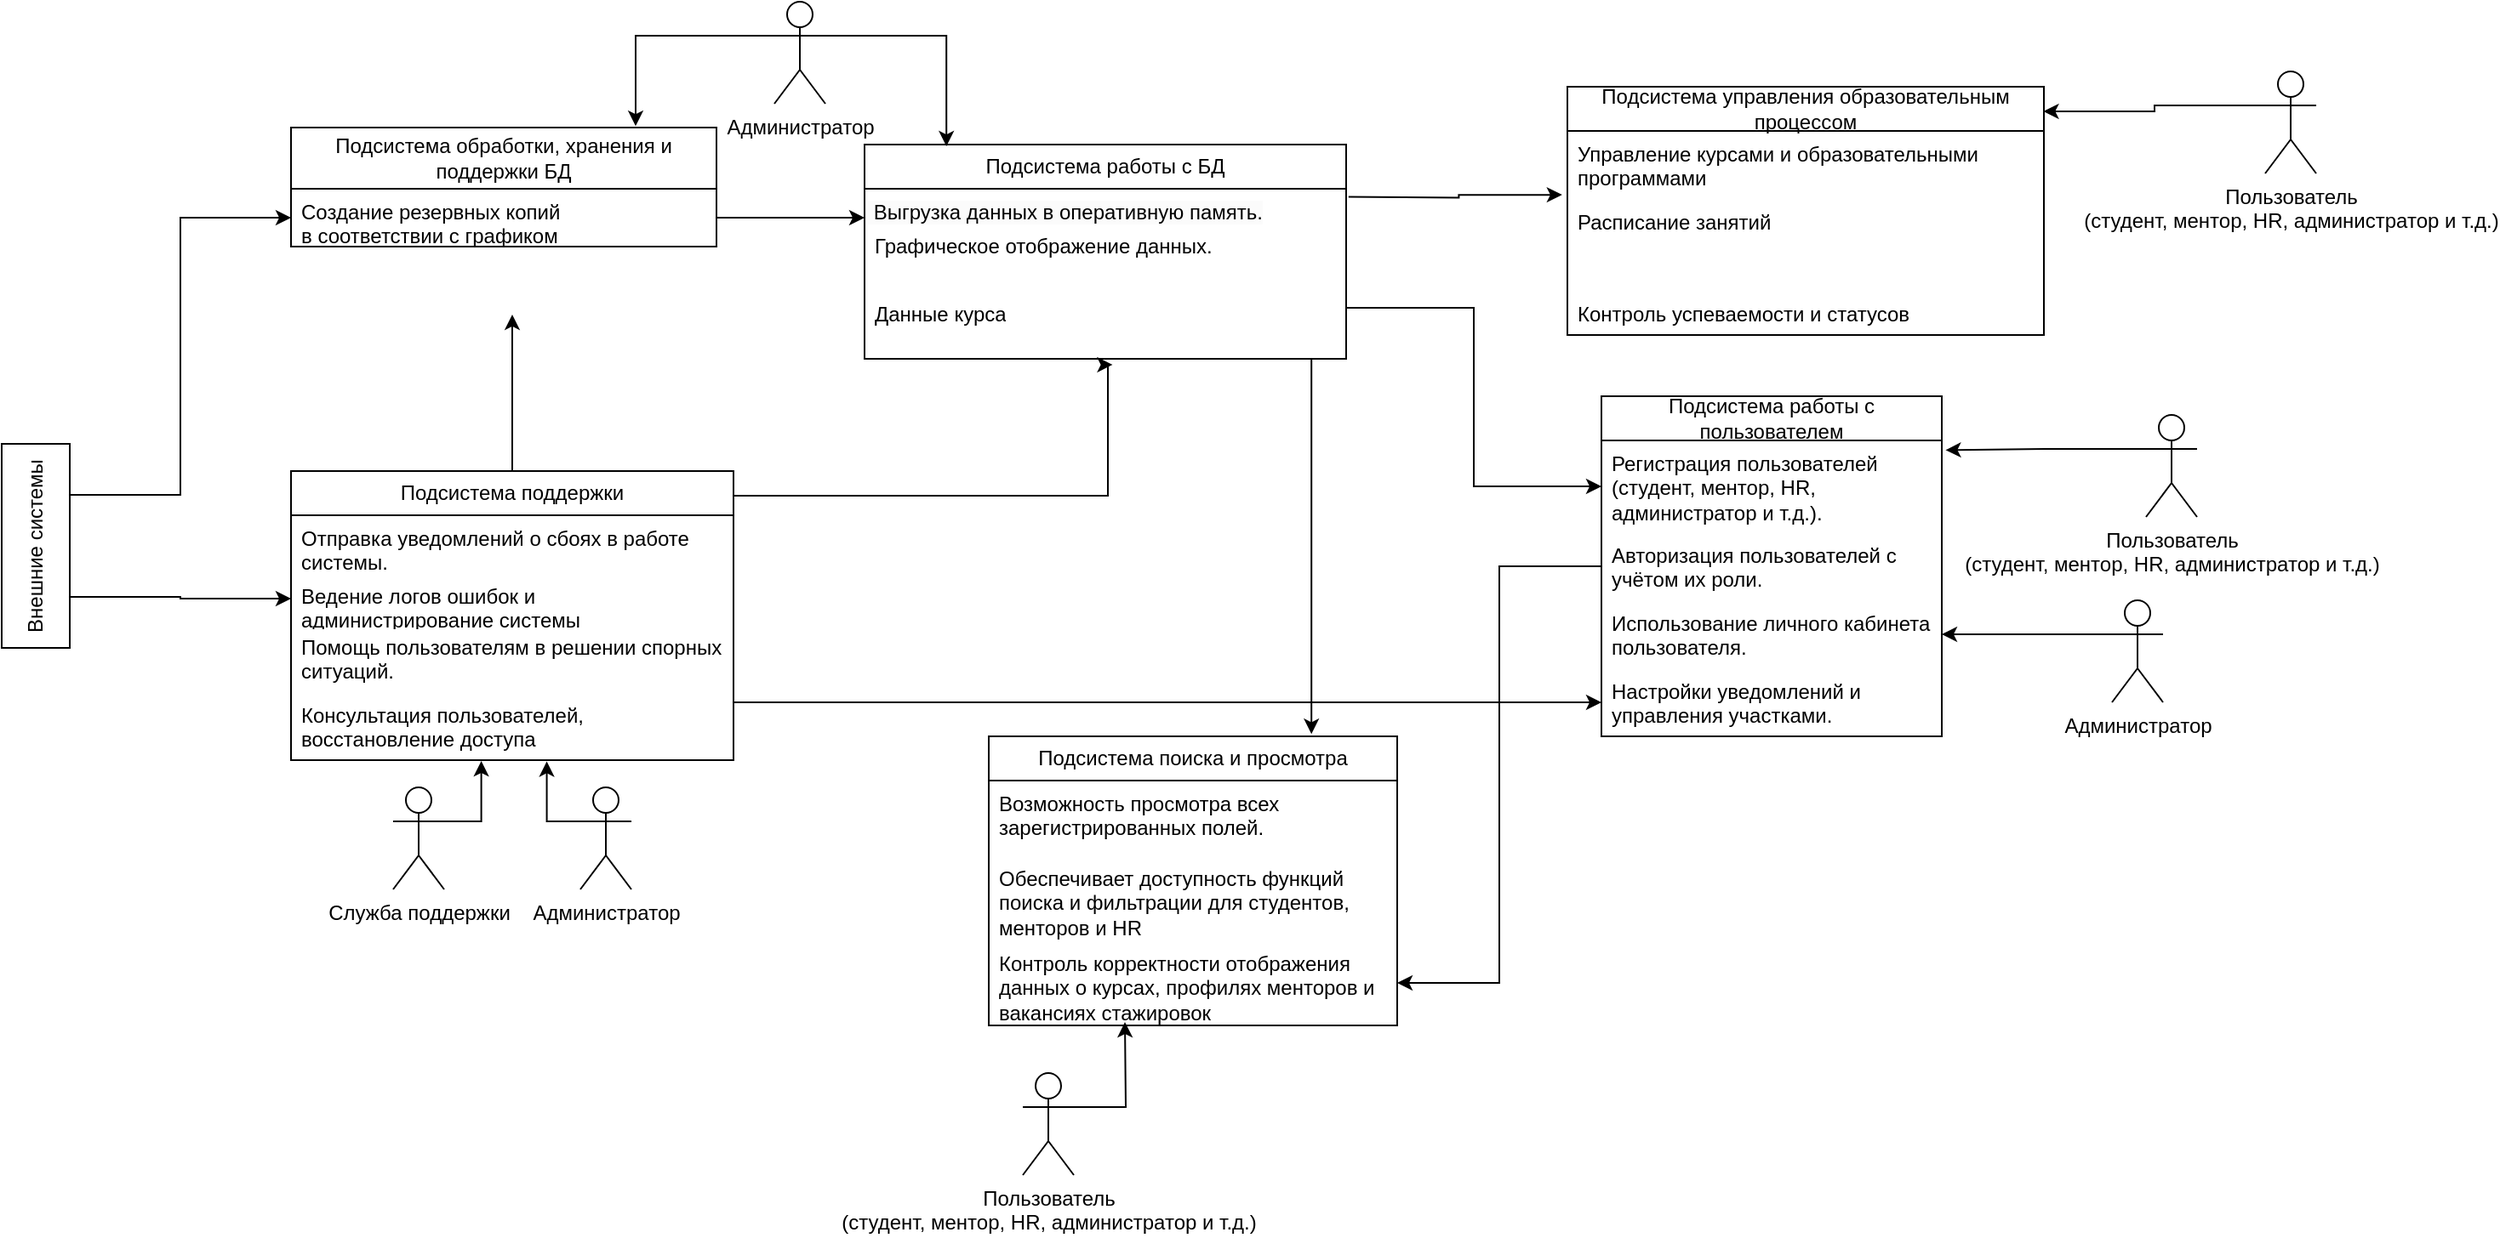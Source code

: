 <mxfile version="26.1.0">
  <diagram name="Страница — 1" id="8XiAYbr2dfd4gbRwed16">
    <mxGraphModel dx="2100" dy="1228" grid="1" gridSize="10" guides="1" tooltips="1" connect="1" arrows="1" fold="1" page="1" pageScale="1" pageWidth="851" pageHeight="615" math="0" shadow="0">
      <root>
        <mxCell id="0" />
        <mxCell id="1" parent="0" />
        <mxCell id="Mb2bUKKj8XJ_yCqXp5oP-1" style="edgeStyle=orthogonalEdgeStyle;rounded=0;orthogonalLoop=1;jettySize=auto;html=1;exitX=0.75;exitY=1;exitDx=0;exitDy=0;entryX=0;entryY=0.5;entryDx=0;entryDy=0;" parent="1" source="Mb2bUKKj8XJ_yCqXp5oP-3" target="Mb2bUKKj8XJ_yCqXp5oP-5" edge="1">
          <mxGeometry relative="1" as="geometry" />
        </mxCell>
        <mxCell id="Mb2bUKKj8XJ_yCqXp5oP-2" style="edgeStyle=orthogonalEdgeStyle;rounded=0;orthogonalLoop=1;jettySize=auto;html=1;exitX=0.25;exitY=1;exitDx=0;exitDy=0;entryX=0;entryY=0.5;entryDx=0;entryDy=0;" parent="1" source="Mb2bUKKj8XJ_yCqXp5oP-3" target="Mb2bUKKj8XJ_yCqXp5oP-11" edge="1">
          <mxGeometry relative="1" as="geometry" />
        </mxCell>
        <mxCell id="Mb2bUKKj8XJ_yCqXp5oP-3" value="Внешние системы" style="rounded=0;whiteSpace=wrap;html=1;rotation=-90;" parent="1" vertex="1">
          <mxGeometry x="140" y="310" width="120" height="40" as="geometry" />
        </mxCell>
        <mxCell id="Mb2bUKKj8XJ_yCqXp5oP-4" value="Подсистема обработки, хранения и поддержки БД" style="swimlane;fontStyle=0;childLayout=stackLayout;horizontal=1;startSize=36;fillColor=none;horizontalStack=0;resizeParent=1;resizeParentMax=0;resizeLast=0;collapsible=1;marginBottom=0;whiteSpace=wrap;html=1;" parent="1" vertex="1">
          <mxGeometry x="350" y="84" width="250" height="70" as="geometry" />
        </mxCell>
        <mxCell id="Mb2bUKKj8XJ_yCqXp5oP-5" value="&lt;font face=&quot;Helvetica&quot; style=&quot;&quot;&gt;Создание резервных копий&lt;br&gt;в соответствии с графиком&lt;/font&gt;" style="text;strokeColor=none;fillColor=none;align=left;verticalAlign=top;spacingLeft=4;spacingRight=4;overflow=hidden;rotatable=0;points=[[0,0.5],[1,0.5]];portConstraint=eastwest;whiteSpace=wrap;html=1;" parent="Mb2bUKKj8XJ_yCqXp5oP-4" vertex="1">
          <mxGeometry y="36" width="250" height="34" as="geometry" />
        </mxCell>
        <mxCell id="Mb2bUKKj8XJ_yCqXp5oP-7" value="Администратор" style="shape=umlActor;verticalLabelPosition=bottom;verticalAlign=top;html=1;" parent="1" vertex="1">
          <mxGeometry x="634" y="10" width="30" height="60" as="geometry" />
        </mxCell>
        <mxCell id="Mb2bUKKj8XJ_yCqXp5oP-8" style="edgeStyle=orthogonalEdgeStyle;rounded=0;orthogonalLoop=1;jettySize=auto;html=1;exitX=1.001;exitY=0.085;exitDx=0;exitDy=0;exitPerimeter=0;entryX=0.515;entryY=1.087;entryDx=0;entryDy=0;entryPerimeter=0;" parent="1" source="Mb2bUKKj8XJ_yCqXp5oP-9" target="RyY9v7aFg07JbBqogmVh-4" edge="1">
          <mxGeometry relative="1" as="geometry">
            <mxPoint x="830" y="260" as="targetPoint" />
            <Array as="points">
              <mxPoint x="830" y="301" />
              <mxPoint x="830" y="223" />
            </Array>
          </mxGeometry>
        </mxCell>
        <mxCell id="Mb2bUKKj8XJ_yCqXp5oP-9" value="Подсистема поддержки" style="swimlane;fontStyle=0;childLayout=stackLayout;horizontal=1;startSize=26;fillColor=none;horizontalStack=0;resizeParent=1;resizeParentMax=0;resizeLast=0;collapsible=1;marginBottom=0;whiteSpace=wrap;html=1;" parent="1" vertex="1">
          <mxGeometry x="350" y="286" width="260" height="170" as="geometry" />
        </mxCell>
        <mxCell id="Mb2bUKKj8XJ_yCqXp5oP-10" value="Отправка уведомлений о сбоях в работе системы." style="text;strokeColor=none;fillColor=none;align=left;verticalAlign=top;spacingLeft=4;spacingRight=4;overflow=hidden;rotatable=0;points=[[0,0.5],[1,0.5]];portConstraint=eastwest;whiteSpace=wrap;html=1;" parent="Mb2bUKKj8XJ_yCqXp5oP-9" vertex="1">
          <mxGeometry y="26" width="260" height="34" as="geometry" />
        </mxCell>
        <mxCell id="Mb2bUKKj8XJ_yCqXp5oP-11" value="Ведение логов ошибок и администрирование системы" style="text;strokeColor=none;fillColor=none;align=left;verticalAlign=top;spacingLeft=4;spacingRight=4;overflow=hidden;rotatable=0;points=[[0,0.5],[1,0.5]];portConstraint=eastwest;whiteSpace=wrap;html=1;" parent="Mb2bUKKj8XJ_yCqXp5oP-9" vertex="1">
          <mxGeometry y="60" width="260" height="30" as="geometry" />
        </mxCell>
        <mxCell id="Mb2bUKKj8XJ_yCqXp5oP-71" value="Помощь пользователям в решении спорных ситуаций." style="text;strokeColor=none;fillColor=none;align=left;verticalAlign=top;spacingLeft=4;spacingRight=4;overflow=hidden;rotatable=0;points=[[0,0.5],[1,0.5]];portConstraint=eastwest;whiteSpace=wrap;html=1;" parent="Mb2bUKKj8XJ_yCqXp5oP-9" vertex="1">
          <mxGeometry y="90" width="260" height="40" as="geometry" />
        </mxCell>
        <mxCell id="Mb2bUKKj8XJ_yCqXp5oP-12" value="Консультация пользователей, восстановление доступа" style="text;strokeColor=none;fillColor=none;align=left;verticalAlign=top;spacingLeft=4;spacingRight=4;overflow=hidden;rotatable=0;points=[[0,0.5],[1,0.5]];portConstraint=eastwest;whiteSpace=wrap;html=1;" parent="Mb2bUKKj8XJ_yCqXp5oP-9" vertex="1">
          <mxGeometry y="130" width="260" height="40" as="geometry" />
        </mxCell>
        <mxCell id="Mb2bUKKj8XJ_yCqXp5oP-80" style="edgeStyle=orthogonalEdgeStyle;rounded=0;orthogonalLoop=1;jettySize=auto;html=1;exitX=1.005;exitY=0.14;exitDx=0;exitDy=0;exitPerimeter=0;entryX=-0.011;entryY=0.939;entryDx=0;entryDy=0;entryPerimeter=0;" parent="1" target="Mb2bUKKj8XJ_yCqXp5oP-78" edge="1">
          <mxGeometry relative="1" as="geometry">
            <Array as="points" />
            <mxPoint x="971.415" y="124.76" as="sourcePoint" />
            <mxPoint x="1070" y="101" as="targetPoint" />
          </mxGeometry>
        </mxCell>
        <mxCell id="Mb2bUKKj8XJ_yCqXp5oP-13" value="Подсистема работы с БД" style="swimlane;fontStyle=0;childLayout=stackLayout;horizontal=1;startSize=26;fillColor=none;horizontalStack=0;resizeParent=1;resizeParentMax=0;resizeLast=0;collapsible=1;marginBottom=0;whiteSpace=wrap;html=1;" parent="1" vertex="1">
          <mxGeometry x="687" y="94" width="283" height="126" as="geometry">
            <mxRectangle x="687" y="94" width="180" height="30" as="alternateBounds" />
          </mxGeometry>
        </mxCell>
        <mxCell id="Mb2bUKKj8XJ_yCqXp5oP-47" value="&lt;span style=&quot;color: rgb(0, 0, 0); font-family: Helvetica; font-size: 12px; font-style: normal; font-variant-ligatures: normal; font-variant-caps: normal; font-weight: 400; letter-spacing: normal; orphans: 2; text-align: left; text-indent: 0px; text-transform: none; widows: 2; word-spacing: 0px; -webkit-text-stroke-width: 0px; white-space: normal; background-color: rgb(251, 251, 251); text-decoration-thickness: initial; text-decoration-style: initial; text-decoration-color: initial; float: none; display: inline !important;&quot;&gt;&amp;nbsp;Выгрузка данных в оперативную память.&lt;/span&gt;" style="text;whiteSpace=wrap;html=1;" parent="Mb2bUKKj8XJ_yCqXp5oP-13" vertex="1">
          <mxGeometry y="26" width="283" height="20" as="geometry" />
        </mxCell>
        <mxCell id="Mb2bUKKj8XJ_yCqXp5oP-15" value="Графическое отображение данных." style="text;strokeColor=none;fillColor=none;align=left;verticalAlign=top;spacingLeft=4;spacingRight=4;overflow=hidden;rotatable=0;points=[[0,0.5],[1,0.5]];portConstraint=eastwest;whiteSpace=wrap;html=1;" parent="Mb2bUKKj8XJ_yCqXp5oP-13" vertex="1">
          <mxGeometry y="46" width="283" height="40" as="geometry" />
        </mxCell>
        <mxCell id="RyY9v7aFg07JbBqogmVh-4" value="Данные курса" style="text;strokeColor=none;fillColor=none;align=left;verticalAlign=top;spacingLeft=4;spacingRight=4;overflow=hidden;rotatable=0;points=[[0,0.5],[1,0.5]];portConstraint=eastwest;whiteSpace=wrap;html=1;" vertex="1" parent="Mb2bUKKj8XJ_yCqXp5oP-13">
          <mxGeometry y="86" width="283" height="40" as="geometry" />
        </mxCell>
        <mxCell id="Mb2bUKKj8XJ_yCqXp5oP-16" style="edgeStyle=orthogonalEdgeStyle;rounded=0;orthogonalLoop=1;jettySize=auto;html=1;exitX=0.5;exitY=0;exitDx=0;exitDy=0;entryX=0.52;entryY=0.999;entryDx=0;entryDy=0;entryPerimeter=0;" parent="1" source="Mb2bUKKj8XJ_yCqXp5oP-9" edge="1">
          <mxGeometry relative="1" as="geometry">
            <mxPoint x="480" y="193.96" as="targetPoint" />
          </mxGeometry>
        </mxCell>
        <mxCell id="Mb2bUKKj8XJ_yCqXp5oP-17" style="edgeStyle=orthogonalEdgeStyle;rounded=0;orthogonalLoop=1;jettySize=auto;html=1;exitX=1;exitY=0.5;exitDx=0;exitDy=0;entryX=0;entryY=0.5;entryDx=0;entryDy=0;" parent="1" source="Mb2bUKKj8XJ_yCqXp5oP-5" edge="1">
          <mxGeometry relative="1" as="geometry">
            <mxPoint x="687" y="137.0" as="targetPoint" />
          </mxGeometry>
        </mxCell>
        <mxCell id="Mb2bUKKj8XJ_yCqXp5oP-19" value="Подсистема поиска и просмотра" style="swimlane;fontStyle=0;childLayout=stackLayout;horizontal=1;startSize=26;fillColor=none;horizontalStack=0;resizeParent=1;resizeParentMax=0;resizeLast=0;collapsible=1;marginBottom=0;whiteSpace=wrap;html=1;" parent="1" vertex="1">
          <mxGeometry x="760" y="442" width="240" height="170" as="geometry" />
        </mxCell>
        <mxCell id="Mb2bUKKj8XJ_yCqXp5oP-20" value="Возможность просмотра всех зарегистрированных полей." style="text;strokeColor=none;fillColor=none;align=left;verticalAlign=top;spacingLeft=4;spacingRight=4;overflow=hidden;rotatable=0;points=[[0,0.5],[1,0.5]];portConstraint=eastwest;whiteSpace=wrap;html=1;" parent="Mb2bUKKj8XJ_yCqXp5oP-19" vertex="1">
          <mxGeometry y="26" width="240" height="44" as="geometry" />
        </mxCell>
        <mxCell id="RyY9v7aFg07JbBqogmVh-1" value="Обеспечивает доступность функций поиска и фильтрации для студентов, менторов и HR" style="text;strokeColor=none;fillColor=none;align=left;verticalAlign=top;spacingLeft=4;spacingRight=4;overflow=hidden;rotatable=0;points=[[0,0.5],[1,0.5]];portConstraint=eastwest;whiteSpace=wrap;html=1;" vertex="1" parent="Mb2bUKKj8XJ_yCqXp5oP-19">
          <mxGeometry y="70" width="240" height="50" as="geometry" />
        </mxCell>
        <mxCell id="Mb2bUKKj8XJ_yCqXp5oP-21" value="Контроль корректности отображения данных о курсах, профилях менторов и вакансиях стажировок" style="text;strokeColor=none;fillColor=none;align=left;verticalAlign=top;spacingLeft=4;spacingRight=4;overflow=hidden;rotatable=0;points=[[0,0.5],[1,0.5]];portConstraint=eastwest;whiteSpace=wrap;html=1;" parent="Mb2bUKKj8XJ_yCqXp5oP-19" vertex="1">
          <mxGeometry y="120" width="240" height="50" as="geometry" />
        </mxCell>
        <mxCell id="Mb2bUKKj8XJ_yCqXp5oP-24" value="Служба поддержки" style="shape=umlActor;verticalLabelPosition=bottom;verticalAlign=top;html=1;" parent="1" vertex="1">
          <mxGeometry x="410" y="472" width="30" height="60" as="geometry" />
        </mxCell>
        <mxCell id="Mb2bUKKj8XJ_yCqXp5oP-25" value="Пользователь&lt;br&gt;(студент, ментор, HR, администратор и т.д.)" style="shape=umlActor;verticalLabelPosition=bottom;verticalAlign=top;html=1;" parent="1" vertex="1">
          <mxGeometry x="780" y="640" width="30" height="60" as="geometry" />
        </mxCell>
        <mxCell id="Mb2bUKKj8XJ_yCqXp5oP-26" value="Подсистема работы с пользователем" style="swimlane;fontStyle=0;childLayout=stackLayout;horizontal=1;startSize=26;fillColor=none;horizontalStack=0;resizeParent=1;resizeParentMax=0;resizeLast=0;collapsible=1;marginBottom=0;whiteSpace=wrap;html=1;" parent="1" vertex="1">
          <mxGeometry x="1120" y="242" width="200" height="200" as="geometry">
            <mxRectangle x="1110" y="240" width="250" height="30" as="alternateBounds" />
          </mxGeometry>
        </mxCell>
        <mxCell id="Mb2bUKKj8XJ_yCqXp5oP-27" value="Регистрация пользователей (студент, ментор, HR, администратор и т.д.)." style="text;strokeColor=none;fillColor=none;align=left;verticalAlign=top;spacingLeft=4;spacingRight=4;overflow=hidden;rotatable=0;points=[[0,0.5],[1,0.5]];portConstraint=eastwest;whiteSpace=wrap;html=1;" parent="Mb2bUKKj8XJ_yCqXp5oP-26" vertex="1">
          <mxGeometry y="26" width="200" height="54" as="geometry" />
        </mxCell>
        <mxCell id="Mb2bUKKj8XJ_yCqXp5oP-28" value="Авторизация пользователей с учётом их роли." style="text;strokeColor=none;fillColor=none;align=left;verticalAlign=top;spacingLeft=4;spacingRight=4;overflow=hidden;rotatable=0;points=[[0,0.5],[1,0.5]];portConstraint=eastwest;whiteSpace=wrap;html=1;" parent="Mb2bUKKj8XJ_yCqXp5oP-26" vertex="1">
          <mxGeometry y="80" width="200" height="40" as="geometry" />
        </mxCell>
        <mxCell id="Mb2bUKKj8XJ_yCqXp5oP-29" value="Использование личного кабинета пользователя." style="text;strokeColor=none;fillColor=none;align=left;verticalAlign=top;spacingLeft=4;spacingRight=4;overflow=hidden;rotatable=0;points=[[0,0.5],[1,0.5]];portConstraint=eastwest;whiteSpace=wrap;html=1;" parent="Mb2bUKKj8XJ_yCqXp5oP-26" vertex="1">
          <mxGeometry y="120" width="200" height="40" as="geometry" />
        </mxCell>
        <mxCell id="Mb2bUKKj8XJ_yCqXp5oP-30" value="Настройки уведомлений и управления участками." style="text;strokeColor=none;fillColor=none;align=left;verticalAlign=top;spacingLeft=4;spacingRight=4;overflow=hidden;rotatable=0;points=[[0,0.5],[1,0.5]];portConstraint=eastwest;whiteSpace=wrap;html=1;" parent="Mb2bUKKj8XJ_yCqXp5oP-26" vertex="1">
          <mxGeometry y="160" width="200" height="40" as="geometry" />
        </mxCell>
        <mxCell id="Mb2bUKKj8XJ_yCqXp5oP-33" style="edgeStyle=orthogonalEdgeStyle;rounded=0;orthogonalLoop=1;jettySize=auto;html=1;exitX=0;exitY=0.5;exitDx=0;exitDy=0;entryX=1;entryY=0.5;entryDx=0;entryDy=0;" parent="1" source="Mb2bUKKj8XJ_yCqXp5oP-28" target="Mb2bUKKj8XJ_yCqXp5oP-21" edge="1">
          <mxGeometry relative="1" as="geometry" />
        </mxCell>
        <mxCell id="Mb2bUKKj8XJ_yCqXp5oP-34" style="edgeStyle=orthogonalEdgeStyle;rounded=0;orthogonalLoop=1;jettySize=auto;html=1;entryX=0;entryY=0.5;entryDx=0;entryDy=0;" parent="1" target="Mb2bUKKj8XJ_yCqXp5oP-27" edge="1">
          <mxGeometry relative="1" as="geometry">
            <mxPoint x="970" y="190" as="sourcePoint" />
            <Array as="points">
              <mxPoint x="970" y="190" />
              <mxPoint x="1045" y="190" />
              <mxPoint x="1045" y="295" />
            </Array>
          </mxGeometry>
        </mxCell>
        <mxCell id="Mb2bUKKj8XJ_yCqXp5oP-72" style="edgeStyle=orthogonalEdgeStyle;rounded=0;orthogonalLoop=1;jettySize=auto;html=1;entryX=0.578;entryY=1.018;entryDx=0;entryDy=0;entryPerimeter=0;exitX=0;exitY=0.333;exitDx=0;exitDy=0;exitPerimeter=0;" parent="1" source="Mb2bUKKj8XJ_yCqXp5oP-49" target="Mb2bUKKj8XJ_yCqXp5oP-12" edge="1">
          <mxGeometry relative="1" as="geometry">
            <mxPoint x="500" y="470" as="targetPoint" />
            <Array as="points">
              <mxPoint x="500" y="492" />
            </Array>
          </mxGeometry>
        </mxCell>
        <mxCell id="Mb2bUKKj8XJ_yCqXp5oP-49" value="Администратор" style="shape=umlActor;verticalLabelPosition=bottom;verticalAlign=top;html=1;" parent="1" vertex="1">
          <mxGeometry x="520" y="472" width="30" height="60" as="geometry" />
        </mxCell>
        <mxCell id="Mb2bUKKj8XJ_yCqXp5oP-53" style="edgeStyle=orthogonalEdgeStyle;rounded=0;orthogonalLoop=1;jettySize=auto;html=1;entryX=0.17;entryY=0.008;entryDx=0;entryDy=0;entryPerimeter=0;exitX=1;exitY=0.333;exitDx=0;exitDy=0;exitPerimeter=0;" parent="1" source="Mb2bUKKj8XJ_yCqXp5oP-7" target="Mb2bUKKj8XJ_yCqXp5oP-13" edge="1">
          <mxGeometry relative="1" as="geometry" />
        </mxCell>
        <mxCell id="Mb2bUKKj8XJ_yCqXp5oP-54" style="edgeStyle=orthogonalEdgeStyle;rounded=0;orthogonalLoop=1;jettySize=auto;html=1;entryX=0.81;entryY=-0.013;entryDx=0;entryDy=0;entryPerimeter=0;exitX=0;exitY=0.333;exitDx=0;exitDy=0;exitPerimeter=0;" parent="1" source="Mb2bUKKj8XJ_yCqXp5oP-7" target="Mb2bUKKj8XJ_yCqXp5oP-4" edge="1">
          <mxGeometry relative="1" as="geometry" />
        </mxCell>
        <mxCell id="Mb2bUKKj8XJ_yCqXp5oP-61" style="edgeStyle=orthogonalEdgeStyle;rounded=0;orthogonalLoop=1;jettySize=auto;html=1;exitX=1;exitY=0.333;exitDx=0;exitDy=0;exitPerimeter=0;" parent="1" source="Mb2bUKKj8XJ_yCqXp5oP-25" edge="1">
          <mxGeometry relative="1" as="geometry">
            <mxPoint x="840" y="610" as="targetPoint" />
          </mxGeometry>
        </mxCell>
        <mxCell id="Mb2bUKKj8XJ_yCqXp5oP-65" style="edgeStyle=orthogonalEdgeStyle;rounded=0;orthogonalLoop=1;jettySize=auto;html=1;entryX=0.79;entryY=-0.008;entryDx=0;entryDy=0;entryPerimeter=0;" parent="1" source="Mb2bUKKj8XJ_yCqXp5oP-13" target="Mb2bUKKj8XJ_yCqXp5oP-19" edge="1">
          <mxGeometry relative="1" as="geometry">
            <Array as="points">
              <mxPoint x="950" y="295" />
            </Array>
          </mxGeometry>
        </mxCell>
        <mxCell id="Mb2bUKKj8XJ_yCqXp5oP-66" value="Пользователь&lt;br&gt;(студент, ментор, HR, администратор и т.д.)" style="shape=umlActor;verticalLabelPosition=bottom;verticalAlign=top;html=1;" parent="1" vertex="1">
          <mxGeometry x="1440" y="253" width="30" height="60" as="geometry" />
        </mxCell>
        <mxCell id="Mb2bUKKj8XJ_yCqXp5oP-67" style="edgeStyle=orthogonalEdgeStyle;rounded=0;orthogonalLoop=1;jettySize=auto;html=1;entryX=1.011;entryY=0.105;entryDx=0;entryDy=0;entryPerimeter=0;exitX=0;exitY=0.333;exitDx=0;exitDy=0;exitPerimeter=0;" parent="1" source="Mb2bUKKj8XJ_yCqXp5oP-66" target="Mb2bUKKj8XJ_yCqXp5oP-27" edge="1">
          <mxGeometry relative="1" as="geometry" />
        </mxCell>
        <mxCell id="Mb2bUKKj8XJ_yCqXp5oP-69" style="edgeStyle=orthogonalEdgeStyle;rounded=0;orthogonalLoop=1;jettySize=auto;html=1;entryX=1;entryY=0.5;entryDx=0;entryDy=0;exitX=0;exitY=0.333;exitDx=0;exitDy=0;exitPerimeter=0;" parent="1" source="Mb2bUKKj8XJ_yCqXp5oP-68" target="Mb2bUKKj8XJ_yCqXp5oP-29" edge="1">
          <mxGeometry relative="1" as="geometry">
            <Array as="points">
              <mxPoint x="1420" y="382" />
            </Array>
          </mxGeometry>
        </mxCell>
        <mxCell id="Mb2bUKKj8XJ_yCqXp5oP-68" value="Администратор" style="shape=umlActor;verticalLabelPosition=bottom;verticalAlign=top;html=1;" parent="1" vertex="1">
          <mxGeometry x="1420" y="362" width="30" height="60" as="geometry" />
        </mxCell>
        <mxCell id="Mb2bUKKj8XJ_yCqXp5oP-74" style="edgeStyle=orthogonalEdgeStyle;rounded=0;orthogonalLoop=1;jettySize=auto;html=1;entryX=0.43;entryY=1.013;entryDx=0;entryDy=0;entryPerimeter=0;exitX=1;exitY=0.333;exitDx=0;exitDy=0;exitPerimeter=0;" parent="1" source="Mb2bUKKj8XJ_yCqXp5oP-24" target="Mb2bUKKj8XJ_yCqXp5oP-12" edge="1">
          <mxGeometry relative="1" as="geometry" />
        </mxCell>
        <mxCell id="Mb2bUKKj8XJ_yCqXp5oP-75" value="Подсистема управления образовательным процессом" style="swimlane;fontStyle=0;childLayout=stackLayout;horizontal=1;startSize=26;fillColor=none;horizontalStack=0;resizeParent=1;resizeParentMax=0;resizeLast=0;collapsible=1;marginBottom=0;whiteSpace=wrap;html=1;" parent="1" vertex="1">
          <mxGeometry x="1100" y="60" width="280" height="146" as="geometry">
            <mxRectangle x="687" y="94" width="180" height="30" as="alternateBounds" />
          </mxGeometry>
        </mxCell>
        <mxCell id="Mb2bUKKj8XJ_yCqXp5oP-78" value="Управление курсами и образовательными программами" style="text;strokeColor=none;fillColor=none;align=left;verticalAlign=top;spacingLeft=4;spacingRight=4;overflow=hidden;rotatable=0;points=[[0,0.5],[1,0.5]];portConstraint=eastwest;whiteSpace=wrap;html=1;" parent="Mb2bUKKj8XJ_yCqXp5oP-75" vertex="1">
          <mxGeometry y="26" width="280" height="40" as="geometry" />
        </mxCell>
        <mxCell id="RyY9v7aFg07JbBqogmVh-2" value="Расписание занятий" style="text;strokeColor=none;fillColor=none;align=left;verticalAlign=top;spacingLeft=4;spacingRight=4;overflow=hidden;rotatable=0;points=[[0,0.5],[1,0.5]];portConstraint=eastwest;whiteSpace=wrap;html=1;" vertex="1" parent="Mb2bUKKj8XJ_yCqXp5oP-75">
          <mxGeometry y="66" width="280" height="40" as="geometry" />
        </mxCell>
        <mxCell id="RyY9v7aFg07JbBqogmVh-3" value="&#xa;Контроль успеваемости и статусов&#xa;&#xa;" style="text;strokeColor=none;fillColor=none;align=left;verticalAlign=top;spacingLeft=4;spacingRight=4;overflow=hidden;rotatable=0;points=[[0,0.5],[1,0.5]];portConstraint=eastwest;whiteSpace=wrap;html=1;" vertex="1" parent="Mb2bUKKj8XJ_yCqXp5oP-75">
          <mxGeometry y="106" width="280" height="40" as="geometry" />
        </mxCell>
        <mxCell id="Mb2bUKKj8XJ_yCqXp5oP-79" style="edgeStyle=orthogonalEdgeStyle;rounded=0;orthogonalLoop=1;jettySize=auto;html=1;entryX=0;entryY=0.5;entryDx=0;entryDy=0;" parent="1" source="Mb2bUKKj8XJ_yCqXp5oP-12" target="Mb2bUKKj8XJ_yCqXp5oP-30" edge="1">
          <mxGeometry relative="1" as="geometry">
            <Array as="points">
              <mxPoint x="740" y="422" />
              <mxPoint x="740" y="422" />
            </Array>
          </mxGeometry>
        </mxCell>
        <mxCell id="Mb2bUKKj8XJ_yCqXp5oP-81" value="Пользователь&lt;br&gt;(студент, ментор, HR, администратор и т.д.)" style="shape=umlActor;verticalLabelPosition=bottom;verticalAlign=top;html=1;" parent="1" vertex="1">
          <mxGeometry x="1510" y="51" width="30" height="60" as="geometry" />
        </mxCell>
        <mxCell id="Mb2bUKKj8XJ_yCqXp5oP-82" style="edgeStyle=orthogonalEdgeStyle;rounded=0;orthogonalLoop=1;jettySize=auto;html=1;entryX=0.999;entryY=0.099;entryDx=0;entryDy=0;entryPerimeter=0;exitX=0;exitY=0.333;exitDx=0;exitDy=0;exitPerimeter=0;" parent="1" source="Mb2bUKKj8XJ_yCqXp5oP-81" target="Mb2bUKKj8XJ_yCqXp5oP-75" edge="1">
          <mxGeometry relative="1" as="geometry" />
        </mxCell>
      </root>
    </mxGraphModel>
  </diagram>
</mxfile>
